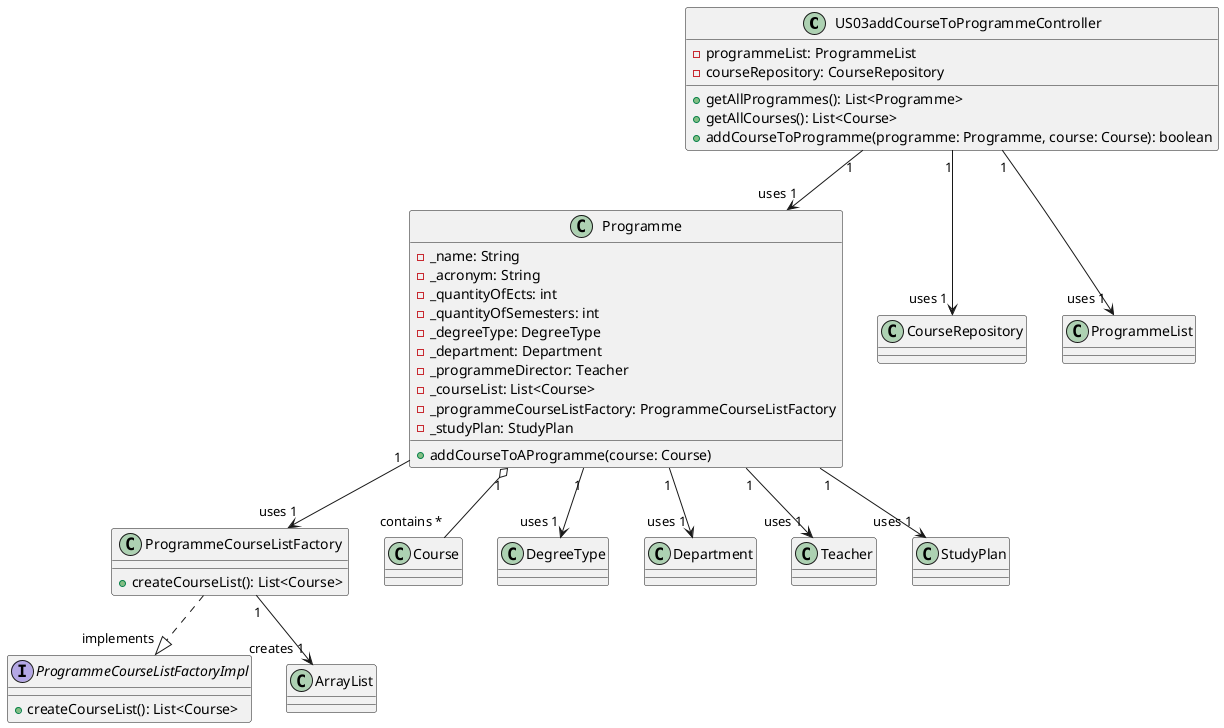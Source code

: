 @startuml
'https://plantuml.com/class-diagram

class US03addCourseToProgrammeController {
    - programmeList: ProgrammeList
    - courseRepository: CourseRepository
    + getAllProgrammes(): List<Programme>
    + getAllCourses(): List<Course>
    + addCourseToProgramme(programme: Programme, course: Course): boolean
}
class Programme {
    - _name: String
    - _acronym: String
    - _quantityOfEcts: int
    - _quantityOfSemesters: int
    - _degreeType: DegreeType
    - _department: Department
    - _programmeDirector: Teacher
    - _courseList: List<Course>
    - _programmeCourseListFactory: ProgrammeCourseListFactory
    - _studyPlan: StudyPlan
    + addCourseToAProgramme(course: Course)
}
class ProgrammeCourseListFactory {
    + createCourseList(): List<Course>
}

interface ProgrammeCourseListFactoryImpl {
    + createCourseList(): List<Course>
}

class CourseRepository {
}

class ProgrammeList {
}

class Course {
}

class DegreeType {
}

class Department {
}

class Teacher {
}

class StudyPlan {
}

class ArrayList {
}



US03addCourseToProgrammeController "1" --> "uses 1" Programme
US03addCourseToProgrammeController "1" --> "uses 1" CourseRepository
US03addCourseToProgrammeController "1" --> "uses 1" ProgrammeList
Programme "1" --> "uses 1" ProgrammeCourseListFactory
ProgrammeCourseListFactory ..|> "implements" ProgrammeCourseListFactoryImpl
ProgrammeCourseListFactory "1" --> "creates 1" ArrayList
Programme "1" --> "uses 1" DegreeType
Programme "1" --> "uses 1" Department
Programme "1" --> "uses 1" Teacher
Programme "1" --> "uses 1" StudyPlan
Programme "1" o-- "contains *" Course

@enduml